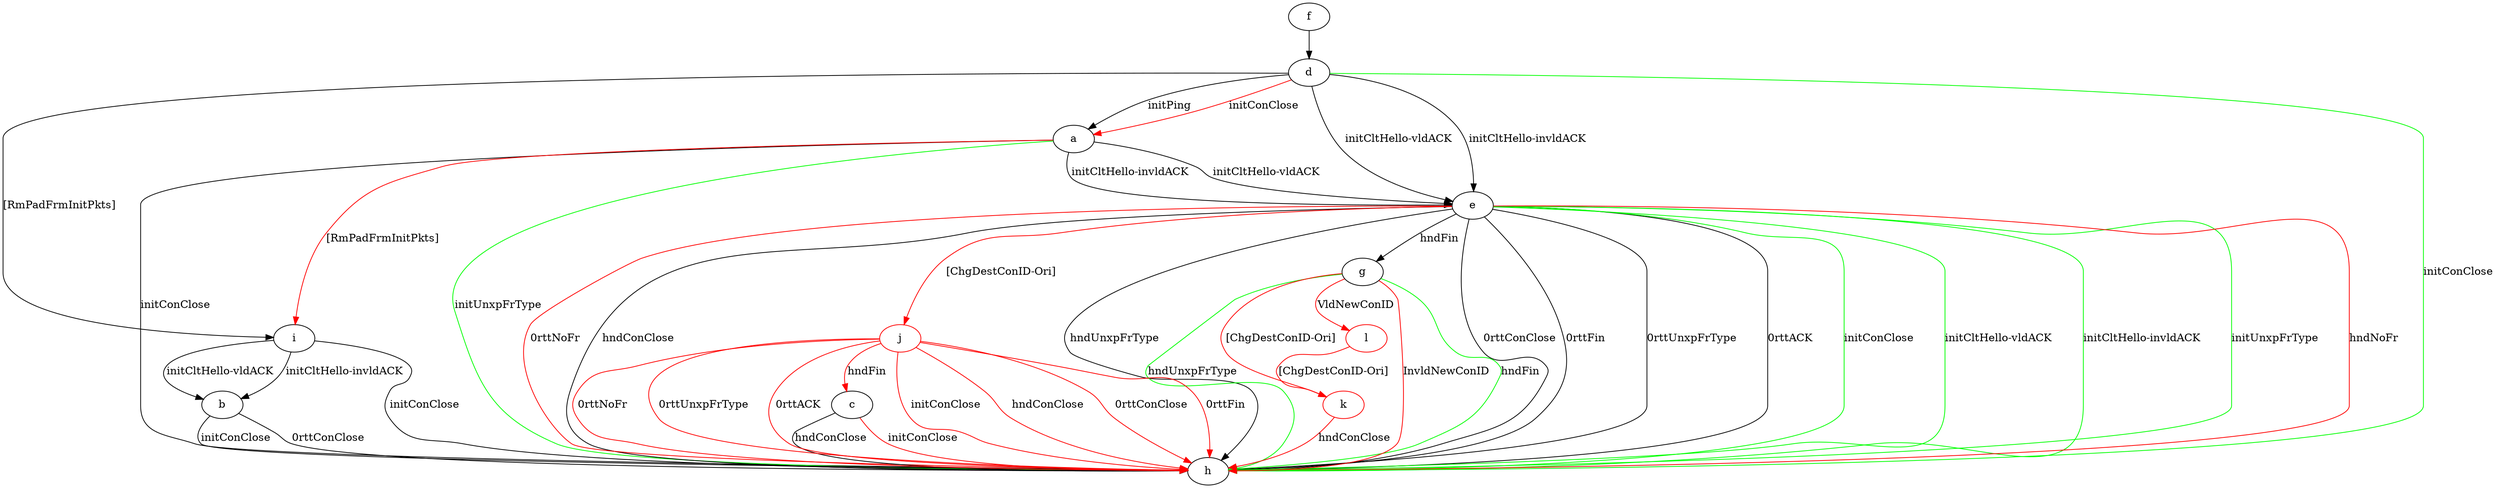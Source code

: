 digraph "" {
	a -> e	[key=0,
		label="initCltHello-vldACK "];
	a -> e	[key=1,
		label="initCltHello-invldACK "];
	a -> h	[key=0,
		label="initConClose "];
	a -> h	[key=1,
		color=green,
		label="initUnxpFrType "];
	a -> i	[key=0,
		color=red,
		label="[RmPadFrmInitPkts] "];
	b -> h	[key=0,
		label="initConClose "];
	b -> h	[key=1,
		label="0rttConClose "];
	c -> h	[key=0,
		label="hndConClose "];
	c -> h	[key=1,
		color=red,
		label="initConClose "];
	d -> a	[key=0,
		label="initPing "];
	d -> a	[key=1,
		color=red,
		label="initConClose "];
	d -> e	[key=0,
		label="initCltHello-vldACK "];
	d -> e	[key=1,
		label="initCltHello-invldACK "];
	d -> h	[key=0,
		color=green,
		label="initConClose "];
	d -> i	[key=0,
		label="[RmPadFrmInitPkts] "];
	e -> g	[key=0,
		label="hndFin "];
	e -> h	[key=0,
		label="hndConClose "];
	e -> h	[key=1,
		label="hndUnxpFrType "];
	e -> h	[key=2,
		label="0rttConClose "];
	e -> h	[key=3,
		label="0rttFin "];
	e -> h	[key=4,
		label="0rttUnxpFrType "];
	e -> h	[key=5,
		label="0rttACK "];
	e -> h	[key=6,
		color=green,
		label="initConClose "];
	e -> h	[key=7,
		color=green,
		label="initCltHello-vldACK "];
	e -> h	[key=8,
		color=green,
		label="initCltHello-invldACK "];
	e -> h	[key=9,
		color=green,
		label="initUnxpFrType "];
	e -> h	[key=10,
		color=red,
		label="hndNoFr "];
	e -> h	[key=11,
		color=red,
		label="0rttNoFr "];
	j	[color=red];
	e -> j	[key=0,
		color=red,
		label="[ChgDestConID-Ori] "];
	f -> d	[key=0];
	g -> h	[key=0,
		color=green,
		label="hndFin "];
	g -> h	[key=1,
		color=green,
		label="hndUnxpFrType "];
	g -> h	[key=2,
		color=red,
		label="InvldNewConID "];
	k	[color=red];
	g -> k	[key=0,
		color=red,
		label="[ChgDestConID-Ori] "];
	l	[color=red];
	g -> l	[key=0,
		color=red,
		label="VldNewConID "];
	i -> b	[key=0,
		label="initCltHello-vldACK "];
	i -> b	[key=1,
		label="initCltHello-invldACK "];
	i -> h	[key=0,
		label="initConClose "];
	j -> c	[key=0,
		color=red,
		label="hndFin "];
	j -> h	[key=0,
		color=red,
		label="initConClose "];
	j -> h	[key=1,
		color=red,
		label="hndConClose "];
	j -> h	[key=2,
		color=red,
		label="0rttConClose "];
	j -> h	[key=3,
		color=red,
		label="0rttFin "];
	j -> h	[key=4,
		color=red,
		label="0rttNoFr "];
	j -> h	[key=5,
		color=red,
		label="0rttUnxpFrType "];
	j -> h	[key=6,
		color=red,
		label="0rttACK "];
	k -> h	[key=0,
		color=red,
		label="hndConClose "];
	l -> k	[key=0,
		color=red,
		label="[ChgDestConID-Ori] "];
}

